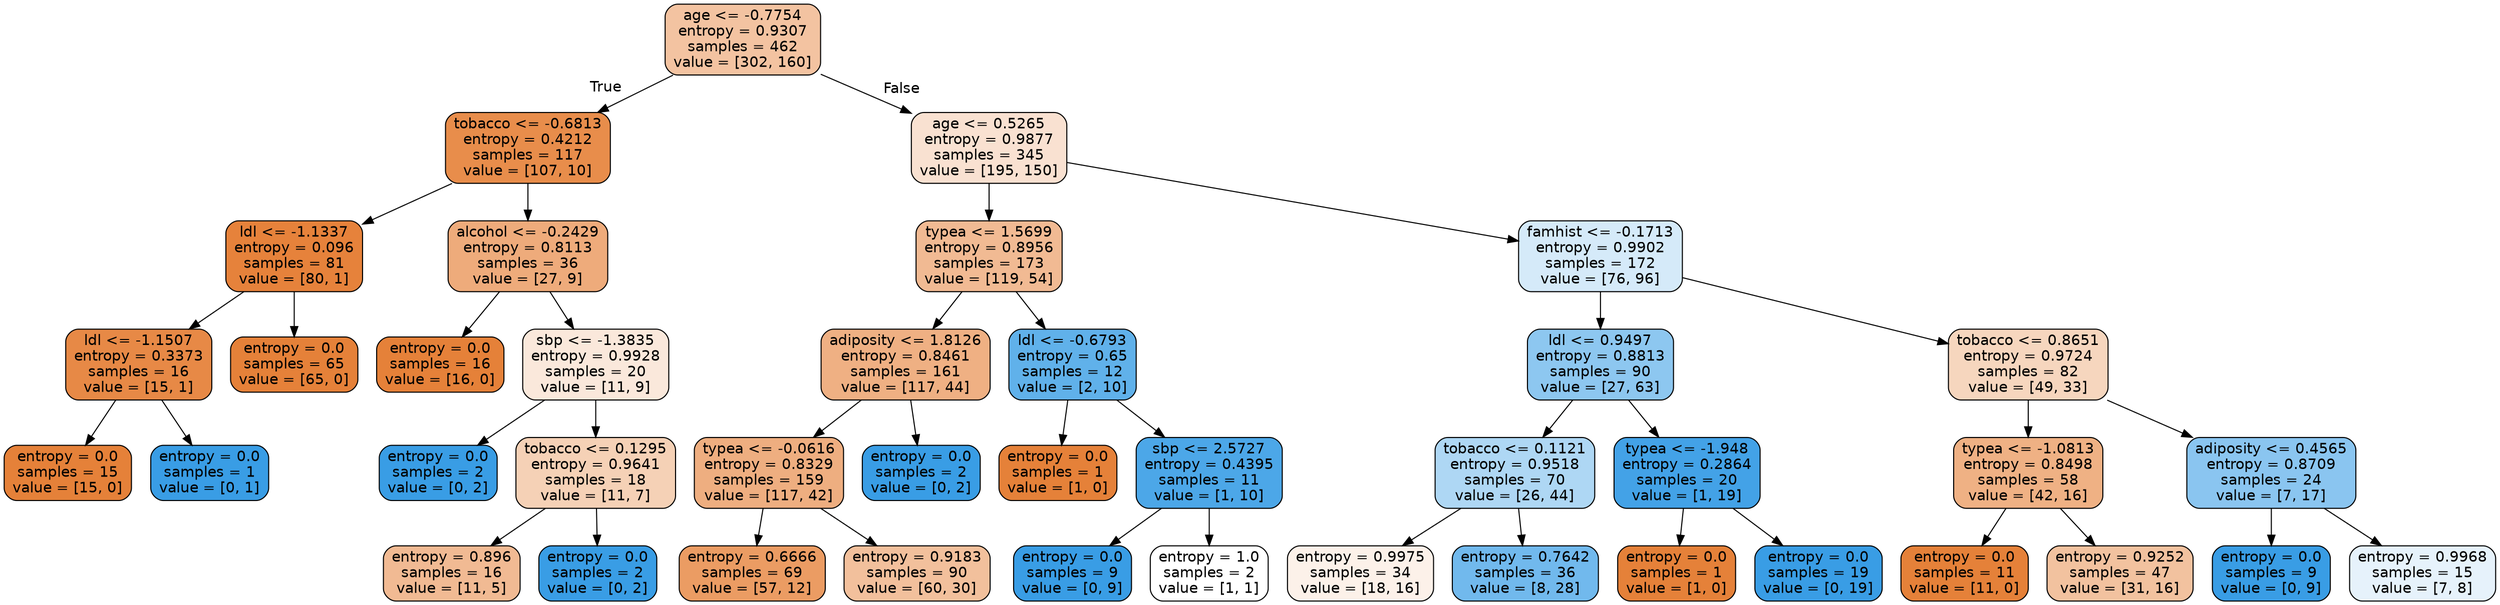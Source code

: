digraph Tree {
node [shape=box, style="filled, rounded", color="black", fontname=helvetica] ;
edge [fontname=helvetica] ;
0 [label="age <= -0.7754\nentropy = 0.9307\nsamples = 462\nvalue = [302, 160]", fillcolor="#e5813978"] ;
1 [label="tobacco <= -0.6813\nentropy = 0.4212\nsamples = 117\nvalue = [107, 10]", fillcolor="#e58139e7"] ;
0 -> 1 [labeldistance=2.5, labelangle=45, headlabel="True"] ;
2 [label="ldl <= -1.1337\nentropy = 0.096\nsamples = 81\nvalue = [80, 1]", fillcolor="#e58139fc"] ;
1 -> 2 ;
3 [label="ldl <= -1.1507\nentropy = 0.3373\nsamples = 16\nvalue = [15, 1]", fillcolor="#e58139ee"] ;
2 -> 3 ;
4 [label="entropy = 0.0\nsamples = 15\nvalue = [15, 0]", fillcolor="#e58139ff"] ;
3 -> 4 ;
5 [label="entropy = 0.0\nsamples = 1\nvalue = [0, 1]", fillcolor="#399de5ff"] ;
3 -> 5 ;
6 [label="entropy = 0.0\nsamples = 65\nvalue = [65, 0]", fillcolor="#e58139ff"] ;
2 -> 6 ;
7 [label="alcohol <= -0.2429\nentropy = 0.8113\nsamples = 36\nvalue = [27, 9]", fillcolor="#e58139aa"] ;
1 -> 7 ;
8 [label="entropy = 0.0\nsamples = 16\nvalue = [16, 0]", fillcolor="#e58139ff"] ;
7 -> 8 ;
9 [label="sbp <= -1.3835\nentropy = 0.9928\nsamples = 20\nvalue = [11, 9]", fillcolor="#e581392e"] ;
7 -> 9 ;
10 [label="entropy = 0.0\nsamples = 2\nvalue = [0, 2]", fillcolor="#399de5ff"] ;
9 -> 10 ;
11 [label="tobacco <= 0.1295\nentropy = 0.9641\nsamples = 18\nvalue = [11, 7]", fillcolor="#e581395d"] ;
9 -> 11 ;
12 [label="entropy = 0.896\nsamples = 16\nvalue = [11, 5]", fillcolor="#e581398b"] ;
11 -> 12 ;
13 [label="entropy = 0.0\nsamples = 2\nvalue = [0, 2]", fillcolor="#399de5ff"] ;
11 -> 13 ;
14 [label="age <= 0.5265\nentropy = 0.9877\nsamples = 345\nvalue = [195, 150]", fillcolor="#e581393b"] ;
0 -> 14 [labeldistance=2.5, labelangle=-45, headlabel="False"] ;
15 [label="typea <= 1.5699\nentropy = 0.8956\nsamples = 173\nvalue = [119, 54]", fillcolor="#e581398b"] ;
14 -> 15 ;
16 [label="adiposity <= 1.8126\nentropy = 0.8461\nsamples = 161\nvalue = [117, 44]", fillcolor="#e581399f"] ;
15 -> 16 ;
17 [label="typea <= -0.0616\nentropy = 0.8329\nsamples = 159\nvalue = [117, 42]", fillcolor="#e58139a3"] ;
16 -> 17 ;
18 [label="entropy = 0.6666\nsamples = 69\nvalue = [57, 12]", fillcolor="#e58139c9"] ;
17 -> 18 ;
19 [label="entropy = 0.9183\nsamples = 90\nvalue = [60, 30]", fillcolor="#e581397f"] ;
17 -> 19 ;
20 [label="entropy = 0.0\nsamples = 2\nvalue = [0, 2]", fillcolor="#399de5ff"] ;
16 -> 20 ;
21 [label="ldl <= -0.6793\nentropy = 0.65\nsamples = 12\nvalue = [2, 10]", fillcolor="#399de5cc"] ;
15 -> 21 ;
22 [label="entropy = 0.0\nsamples = 1\nvalue = [1, 0]", fillcolor="#e58139ff"] ;
21 -> 22 ;
23 [label="sbp <= 2.5727\nentropy = 0.4395\nsamples = 11\nvalue = [1, 10]", fillcolor="#399de5e6"] ;
21 -> 23 ;
24 [label="entropy = 0.0\nsamples = 9\nvalue = [0, 9]", fillcolor="#399de5ff"] ;
23 -> 24 ;
25 [label="entropy = 1.0\nsamples = 2\nvalue = [1, 1]", fillcolor="#e5813900"] ;
23 -> 25 ;
26 [label="famhist <= -0.1713\nentropy = 0.9902\nsamples = 172\nvalue = [76, 96]", fillcolor="#399de535"] ;
14 -> 26 ;
27 [label="ldl <= 0.9497\nentropy = 0.8813\nsamples = 90\nvalue = [27, 63]", fillcolor="#399de592"] ;
26 -> 27 ;
28 [label="tobacco <= 0.1121\nentropy = 0.9518\nsamples = 70\nvalue = [26, 44]", fillcolor="#399de568"] ;
27 -> 28 ;
29 [label="entropy = 0.9975\nsamples = 34\nvalue = [18, 16]", fillcolor="#e581391c"] ;
28 -> 29 ;
30 [label="entropy = 0.7642\nsamples = 36\nvalue = [8, 28]", fillcolor="#399de5b6"] ;
28 -> 30 ;
31 [label="typea <= -1.948\nentropy = 0.2864\nsamples = 20\nvalue = [1, 19]", fillcolor="#399de5f2"] ;
27 -> 31 ;
32 [label="entropy = 0.0\nsamples = 1\nvalue = [1, 0]", fillcolor="#e58139ff"] ;
31 -> 32 ;
33 [label="entropy = 0.0\nsamples = 19\nvalue = [0, 19]", fillcolor="#399de5ff"] ;
31 -> 33 ;
34 [label="tobacco <= 0.8651\nentropy = 0.9724\nsamples = 82\nvalue = [49, 33]", fillcolor="#e5813953"] ;
26 -> 34 ;
35 [label="typea <= -1.0813\nentropy = 0.8498\nsamples = 58\nvalue = [42, 16]", fillcolor="#e581399e"] ;
34 -> 35 ;
36 [label="entropy = 0.0\nsamples = 11\nvalue = [11, 0]", fillcolor="#e58139ff"] ;
35 -> 36 ;
37 [label="entropy = 0.9252\nsamples = 47\nvalue = [31, 16]", fillcolor="#e581397b"] ;
35 -> 37 ;
38 [label="adiposity <= 0.4565\nentropy = 0.8709\nsamples = 24\nvalue = [7, 17]", fillcolor="#399de596"] ;
34 -> 38 ;
39 [label="entropy = 0.0\nsamples = 9\nvalue = [0, 9]", fillcolor="#399de5ff"] ;
38 -> 39 ;
40 [label="entropy = 0.9968\nsamples = 15\nvalue = [7, 8]", fillcolor="#399de520"] ;
38 -> 40 ;
}